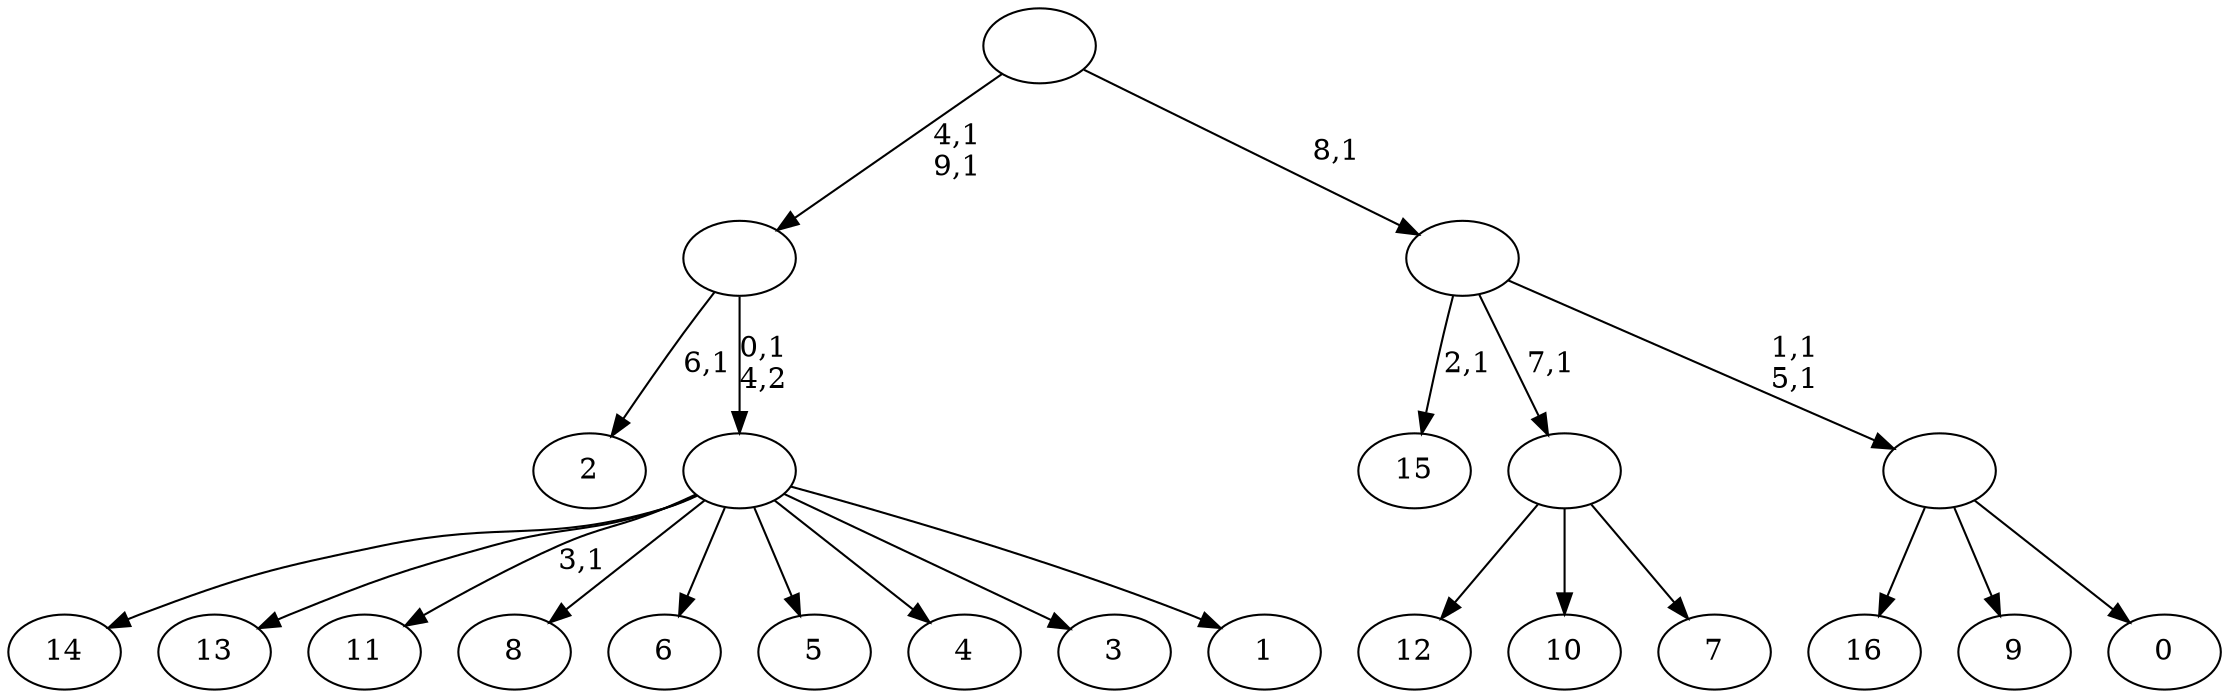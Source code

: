 digraph T {
	27 [label="16"]
	26 [label="15"]
	24 [label="14"]
	23 [label="13"]
	22 [label="12"]
	21 [label="11"]
	19 [label="10"]
	18 [label="9"]
	17 [label="8"]
	16 [label="7"]
	15 [label=""]
	14 [label="6"]
	13 [label="5"]
	12 [label="4"]
	11 [label="3"]
	10 [label="2"]
	8 [label="1"]
	7 [label=""]
	6 [label=""]
	4 [label="0"]
	3 [label=""]
	1 [label=""]
	0 [label=""]
	15 -> 22 [label=""]
	15 -> 19 [label=""]
	15 -> 16 [label=""]
	7 -> 21 [label="3,1"]
	7 -> 24 [label=""]
	7 -> 23 [label=""]
	7 -> 17 [label=""]
	7 -> 14 [label=""]
	7 -> 13 [label=""]
	7 -> 12 [label=""]
	7 -> 11 [label=""]
	7 -> 8 [label=""]
	6 -> 10 [label="6,1"]
	6 -> 7 [label="0,1\n4,2"]
	3 -> 27 [label=""]
	3 -> 18 [label=""]
	3 -> 4 [label=""]
	1 -> 3 [label="1,1\n5,1"]
	1 -> 26 [label="2,1"]
	1 -> 15 [label="7,1"]
	0 -> 6 [label="4,1\n9,1"]
	0 -> 1 [label="8,1"]
}
